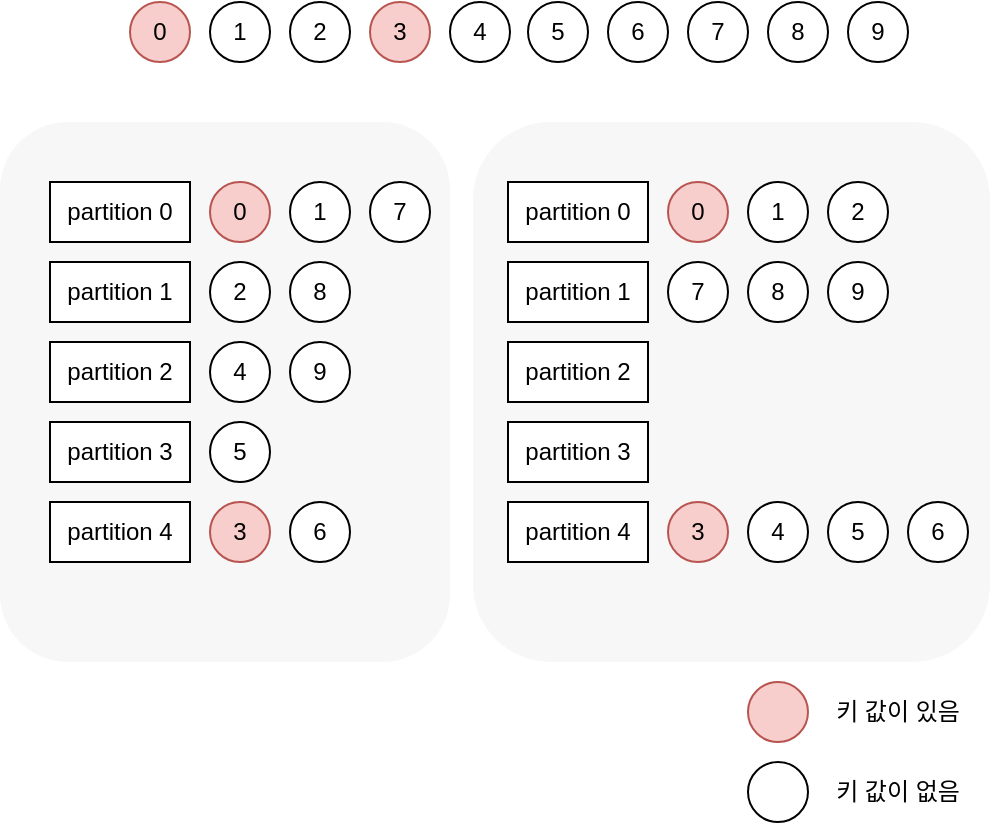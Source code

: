 <mxfile version="24.7.5">
  <diagram name="페이지-1" id="Y18cLS49mX0trgf1-e9p">
    <mxGraphModel dx="1114" dy="821" grid="1" gridSize="10" guides="1" tooltips="1" connect="1" arrows="1" fold="1" page="1" pageScale="1" pageWidth="827" pageHeight="1169" math="0" shadow="0">
      <root>
        <mxCell id="0" />
        <mxCell id="1" parent="0" />
        <mxCell id="oA6iEmhP90IpL3m9xDCt-47" value="" style="rounded=1;whiteSpace=wrap;html=1;fillColor=#f5f5f5;fontColor=#333333;strokeColor=none;opacity=80;" vertex="1" parent="1">
          <mxGeometry x="331.5" y="160" width="258.5" height="270" as="geometry" />
        </mxCell>
        <mxCell id="oA6iEmhP90IpL3m9xDCt-46" value="" style="rounded=1;whiteSpace=wrap;html=1;fillColor=#f5f5f5;fontColor=#333333;strokeColor=none;opacity=80;" vertex="1" parent="1">
          <mxGeometry x="95" y="160" width="225" height="270" as="geometry" />
        </mxCell>
        <mxCell id="oA6iEmhP90IpL3m9xDCt-1" value="0" style="ellipse;whiteSpace=wrap;html=1;fillColor=#f8cecc;strokeColor=#b85450;" vertex="1" parent="1">
          <mxGeometry x="160" y="100" width="30" height="30" as="geometry" />
        </mxCell>
        <mxCell id="oA6iEmhP90IpL3m9xDCt-2" value="1" style="ellipse;whiteSpace=wrap;html=1;" vertex="1" parent="1">
          <mxGeometry x="200" y="100" width="30" height="30" as="geometry" />
        </mxCell>
        <mxCell id="oA6iEmhP90IpL3m9xDCt-3" value="2" style="ellipse;whiteSpace=wrap;html=1;" vertex="1" parent="1">
          <mxGeometry x="240" y="100" width="30" height="30" as="geometry" />
        </mxCell>
        <mxCell id="oA6iEmhP90IpL3m9xDCt-4" value="4" style="ellipse;whiteSpace=wrap;html=1;" vertex="1" parent="1">
          <mxGeometry x="320" y="100" width="30" height="30" as="geometry" />
        </mxCell>
        <mxCell id="oA6iEmhP90IpL3m9xDCt-5" value="3" style="ellipse;whiteSpace=wrap;html=1;fillColor=#f8cecc;strokeColor=#b85450;" vertex="1" parent="1">
          <mxGeometry x="280" y="100" width="30" height="30" as="geometry" />
        </mxCell>
        <mxCell id="oA6iEmhP90IpL3m9xDCt-6" value="5" style="ellipse;whiteSpace=wrap;html=1;" vertex="1" parent="1">
          <mxGeometry x="359" y="100" width="30" height="30" as="geometry" />
        </mxCell>
        <mxCell id="oA6iEmhP90IpL3m9xDCt-7" value="6" style="ellipse;whiteSpace=wrap;html=1;" vertex="1" parent="1">
          <mxGeometry x="399" y="100" width="30" height="30" as="geometry" />
        </mxCell>
        <mxCell id="oA6iEmhP90IpL3m9xDCt-8" value="7" style="ellipse;whiteSpace=wrap;html=1;" vertex="1" parent="1">
          <mxGeometry x="439" y="100" width="30" height="30" as="geometry" />
        </mxCell>
        <mxCell id="oA6iEmhP90IpL3m9xDCt-9" value="9" style="ellipse;whiteSpace=wrap;html=1;" vertex="1" parent="1">
          <mxGeometry x="519" y="100" width="30" height="30" as="geometry" />
        </mxCell>
        <mxCell id="oA6iEmhP90IpL3m9xDCt-10" value="8" style="ellipse;whiteSpace=wrap;html=1;" vertex="1" parent="1">
          <mxGeometry x="479" y="100" width="30" height="30" as="geometry" />
        </mxCell>
        <mxCell id="oA6iEmhP90IpL3m9xDCt-11" value="partition 0" style="rounded=0;whiteSpace=wrap;html=1;" vertex="1" parent="1">
          <mxGeometry x="120" y="190" width="70" height="30" as="geometry" />
        </mxCell>
        <mxCell id="oA6iEmhP90IpL3m9xDCt-12" value="partition 1" style="rounded=0;whiteSpace=wrap;html=1;" vertex="1" parent="1">
          <mxGeometry x="120" y="230" width="70" height="30" as="geometry" />
        </mxCell>
        <mxCell id="oA6iEmhP90IpL3m9xDCt-13" value="partition 2" style="rounded=0;whiteSpace=wrap;html=1;" vertex="1" parent="1">
          <mxGeometry x="120" y="270" width="70" height="30" as="geometry" />
        </mxCell>
        <mxCell id="oA6iEmhP90IpL3m9xDCt-14" value="partition 4" style="rounded=0;whiteSpace=wrap;html=1;" vertex="1" parent="1">
          <mxGeometry x="120" y="350" width="70" height="30" as="geometry" />
        </mxCell>
        <mxCell id="oA6iEmhP90IpL3m9xDCt-15" value="partition 3" style="rounded=0;whiteSpace=wrap;html=1;" vertex="1" parent="1">
          <mxGeometry x="120" y="310" width="70" height="30" as="geometry" />
        </mxCell>
        <mxCell id="oA6iEmhP90IpL3m9xDCt-16" value="0" style="ellipse;whiteSpace=wrap;html=1;fillColor=#f8cecc;strokeColor=#b85450;" vertex="1" parent="1">
          <mxGeometry x="200" y="190" width="30" height="30" as="geometry" />
        </mxCell>
        <mxCell id="oA6iEmhP90IpL3m9xDCt-17" value="1" style="ellipse;whiteSpace=wrap;html=1;" vertex="1" parent="1">
          <mxGeometry x="240" y="190" width="30" height="30" as="geometry" />
        </mxCell>
        <mxCell id="oA6iEmhP90IpL3m9xDCt-18" value="2" style="ellipse;whiteSpace=wrap;html=1;" vertex="1" parent="1">
          <mxGeometry x="200" y="230" width="30" height="30" as="geometry" />
        </mxCell>
        <mxCell id="oA6iEmhP90IpL3m9xDCt-19" value="5" style="ellipse;whiteSpace=wrap;html=1;" vertex="1" parent="1">
          <mxGeometry x="200" y="310" width="30" height="30" as="geometry" />
        </mxCell>
        <mxCell id="oA6iEmhP90IpL3m9xDCt-20" value="4" style="ellipse;whiteSpace=wrap;html=1;" vertex="1" parent="1">
          <mxGeometry x="200" y="270" width="30" height="30" as="geometry" />
        </mxCell>
        <mxCell id="oA6iEmhP90IpL3m9xDCt-21" value="6" style="ellipse;whiteSpace=wrap;html=1;" vertex="1" parent="1">
          <mxGeometry x="240" y="350" width="30" height="30" as="geometry" />
        </mxCell>
        <mxCell id="oA6iEmhP90IpL3m9xDCt-22" value="3" style="ellipse;whiteSpace=wrap;html=1;fillColor=#f8cecc;strokeColor=#b85450;" vertex="1" parent="1">
          <mxGeometry x="200" y="350" width="30" height="30" as="geometry" />
        </mxCell>
        <mxCell id="oA6iEmhP90IpL3m9xDCt-23" value="7" style="ellipse;whiteSpace=wrap;html=1;" vertex="1" parent="1">
          <mxGeometry x="280" y="190" width="30" height="30" as="geometry" />
        </mxCell>
        <mxCell id="oA6iEmhP90IpL3m9xDCt-24" value="9" style="ellipse;whiteSpace=wrap;html=1;" vertex="1" parent="1">
          <mxGeometry x="240" y="270" width="30" height="30" as="geometry" />
        </mxCell>
        <mxCell id="oA6iEmhP90IpL3m9xDCt-25" value="8" style="ellipse;whiteSpace=wrap;html=1;" vertex="1" parent="1">
          <mxGeometry x="240" y="230" width="30" height="30" as="geometry" />
        </mxCell>
        <mxCell id="oA6iEmhP90IpL3m9xDCt-26" value="partition 0" style="rounded=0;whiteSpace=wrap;html=1;" vertex="1" parent="1">
          <mxGeometry x="349" y="190" width="70" height="30" as="geometry" />
        </mxCell>
        <mxCell id="oA6iEmhP90IpL3m9xDCt-27" value="partition 1" style="rounded=0;whiteSpace=wrap;html=1;" vertex="1" parent="1">
          <mxGeometry x="349" y="230" width="70" height="30" as="geometry" />
        </mxCell>
        <mxCell id="oA6iEmhP90IpL3m9xDCt-28" value="partition 2" style="rounded=0;whiteSpace=wrap;html=1;" vertex="1" parent="1">
          <mxGeometry x="349" y="270" width="70" height="30" as="geometry" />
        </mxCell>
        <mxCell id="oA6iEmhP90IpL3m9xDCt-29" value="partition 4" style="rounded=0;whiteSpace=wrap;html=1;" vertex="1" parent="1">
          <mxGeometry x="349" y="350" width="70" height="30" as="geometry" />
        </mxCell>
        <mxCell id="oA6iEmhP90IpL3m9xDCt-30" value="partition 3" style="rounded=0;whiteSpace=wrap;html=1;" vertex="1" parent="1">
          <mxGeometry x="349" y="310" width="70" height="30" as="geometry" />
        </mxCell>
        <mxCell id="oA6iEmhP90IpL3m9xDCt-31" value="0" style="ellipse;whiteSpace=wrap;html=1;fillColor=#f8cecc;strokeColor=#b85450;" vertex="1" parent="1">
          <mxGeometry x="429" y="190" width="30" height="30" as="geometry" />
        </mxCell>
        <mxCell id="oA6iEmhP90IpL3m9xDCt-32" value="1" style="ellipse;whiteSpace=wrap;html=1;" vertex="1" parent="1">
          <mxGeometry x="469" y="190" width="30" height="30" as="geometry" />
        </mxCell>
        <mxCell id="oA6iEmhP90IpL3m9xDCt-33" value="2" style="ellipse;whiteSpace=wrap;html=1;" vertex="1" parent="1">
          <mxGeometry x="509" y="190" width="30" height="30" as="geometry" />
        </mxCell>
        <mxCell id="oA6iEmhP90IpL3m9xDCt-34" value="9" style="ellipse;whiteSpace=wrap;html=1;" vertex="1" parent="1">
          <mxGeometry x="509" y="230" width="30" height="30" as="geometry" />
        </mxCell>
        <mxCell id="oA6iEmhP90IpL3m9xDCt-36" value="4" style="ellipse;whiteSpace=wrap;html=1;" vertex="1" parent="1">
          <mxGeometry x="469" y="350" width="30" height="30" as="geometry" />
        </mxCell>
        <mxCell id="oA6iEmhP90IpL3m9xDCt-37" value="5" style="ellipse;whiteSpace=wrap;html=1;" vertex="1" parent="1">
          <mxGeometry x="509" y="350" width="30" height="30" as="geometry" />
        </mxCell>
        <mxCell id="oA6iEmhP90IpL3m9xDCt-38" value="6" style="ellipse;whiteSpace=wrap;html=1;" vertex="1" parent="1">
          <mxGeometry x="549" y="350" width="30" height="30" as="geometry" />
        </mxCell>
        <mxCell id="oA6iEmhP90IpL3m9xDCt-39" value="8" style="ellipse;whiteSpace=wrap;html=1;" vertex="1" parent="1">
          <mxGeometry x="469" y="230" width="30" height="30" as="geometry" />
        </mxCell>
        <mxCell id="oA6iEmhP90IpL3m9xDCt-40" value="7" style="ellipse;whiteSpace=wrap;html=1;" vertex="1" parent="1">
          <mxGeometry x="429" y="230" width="30" height="30" as="geometry" />
        </mxCell>
        <mxCell id="oA6iEmhP90IpL3m9xDCt-41" value="3" style="ellipse;whiteSpace=wrap;html=1;fillColor=#f8cecc;strokeColor=#b85450;" vertex="1" parent="1">
          <mxGeometry x="429" y="350" width="30" height="30" as="geometry" />
        </mxCell>
        <mxCell id="oA6iEmhP90IpL3m9xDCt-42" value="" style="ellipse;whiteSpace=wrap;html=1;fillColor=#f8cecc;strokeColor=#b85450;" vertex="1" parent="1">
          <mxGeometry x="469" y="440" width="30" height="30" as="geometry" />
        </mxCell>
        <mxCell id="oA6iEmhP90IpL3m9xDCt-43" value="키 값이 있음" style="text;html=1;align=center;verticalAlign=middle;whiteSpace=wrap;rounded=0;" vertex="1" parent="1">
          <mxGeometry x="509" y="440" width="70" height="30" as="geometry" />
        </mxCell>
        <mxCell id="oA6iEmhP90IpL3m9xDCt-44" value="" style="ellipse;whiteSpace=wrap;html=1;" vertex="1" parent="1">
          <mxGeometry x="469" y="480" width="30" height="30" as="geometry" />
        </mxCell>
        <mxCell id="oA6iEmhP90IpL3m9xDCt-45" value="키 값이 없음" style="text;html=1;align=center;verticalAlign=middle;whiteSpace=wrap;rounded=0;" vertex="1" parent="1">
          <mxGeometry x="509" y="480" width="70" height="30" as="geometry" />
        </mxCell>
      </root>
    </mxGraphModel>
  </diagram>
</mxfile>
